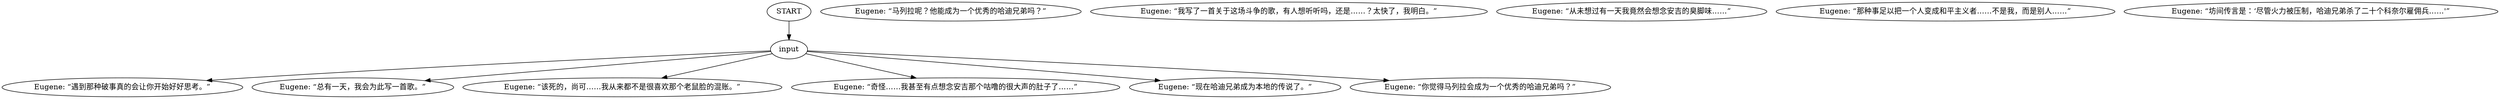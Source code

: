 # WHIRLING F1 / EUGENE barks post tribunal
# barks for Eugene as Titus did not get shot
# ==================================================
digraph G {
	  0 [label="START"];
	  1 [label="input"];
	  2 [label="Eugene: “遇到那种破事真的会让你开始好好思考。”"];
	  3 [label="Eugene: “马列拉呢？他能成为一个优秀的哈迪兄弟吗？”"];
	  4 [label="Eugene: “我写了一首关于这场斗争的歌，有人想听听吗，还是……？太快了，我明白。”"];
	  5 [label="Eugene: “总有一天，我会为此写一首歌。”"];
	  6 [label="Eugene: “该死的，尚可……我从来都不是很喜欢那个老鼠脸的混账。”"];
	  7 [label="Eugene: “从未想过有一天我竟然会想念安吉的臭脚味……”"];
	  8 [label="Eugene: “奇怪……我甚至有点想念安吉那个咕噜的很大声的肚子了……”"];
	  9 [label="Eugene: “那种事足以把一个人变成和平主义者……不是我，而是别人……”"];
	  10 [label="Eugene: “现在哈迪兄弟成为本地的传说了。”"];
	  11 [label="Eugene: “你觉得马列拉会成为一个优秀的哈迪兄弟吗？”"];
	  12 [label="Eugene: “坊间传言是：‘尽管火力被压制，哈迪兄弟杀了二十个科奈尔雇佣兵……'”"];
	  0 -> 1
	  1 -> 2
	  1 -> 5
	  1 -> 6
	  1 -> 8
	  1 -> 10
	  1 -> 11
}

